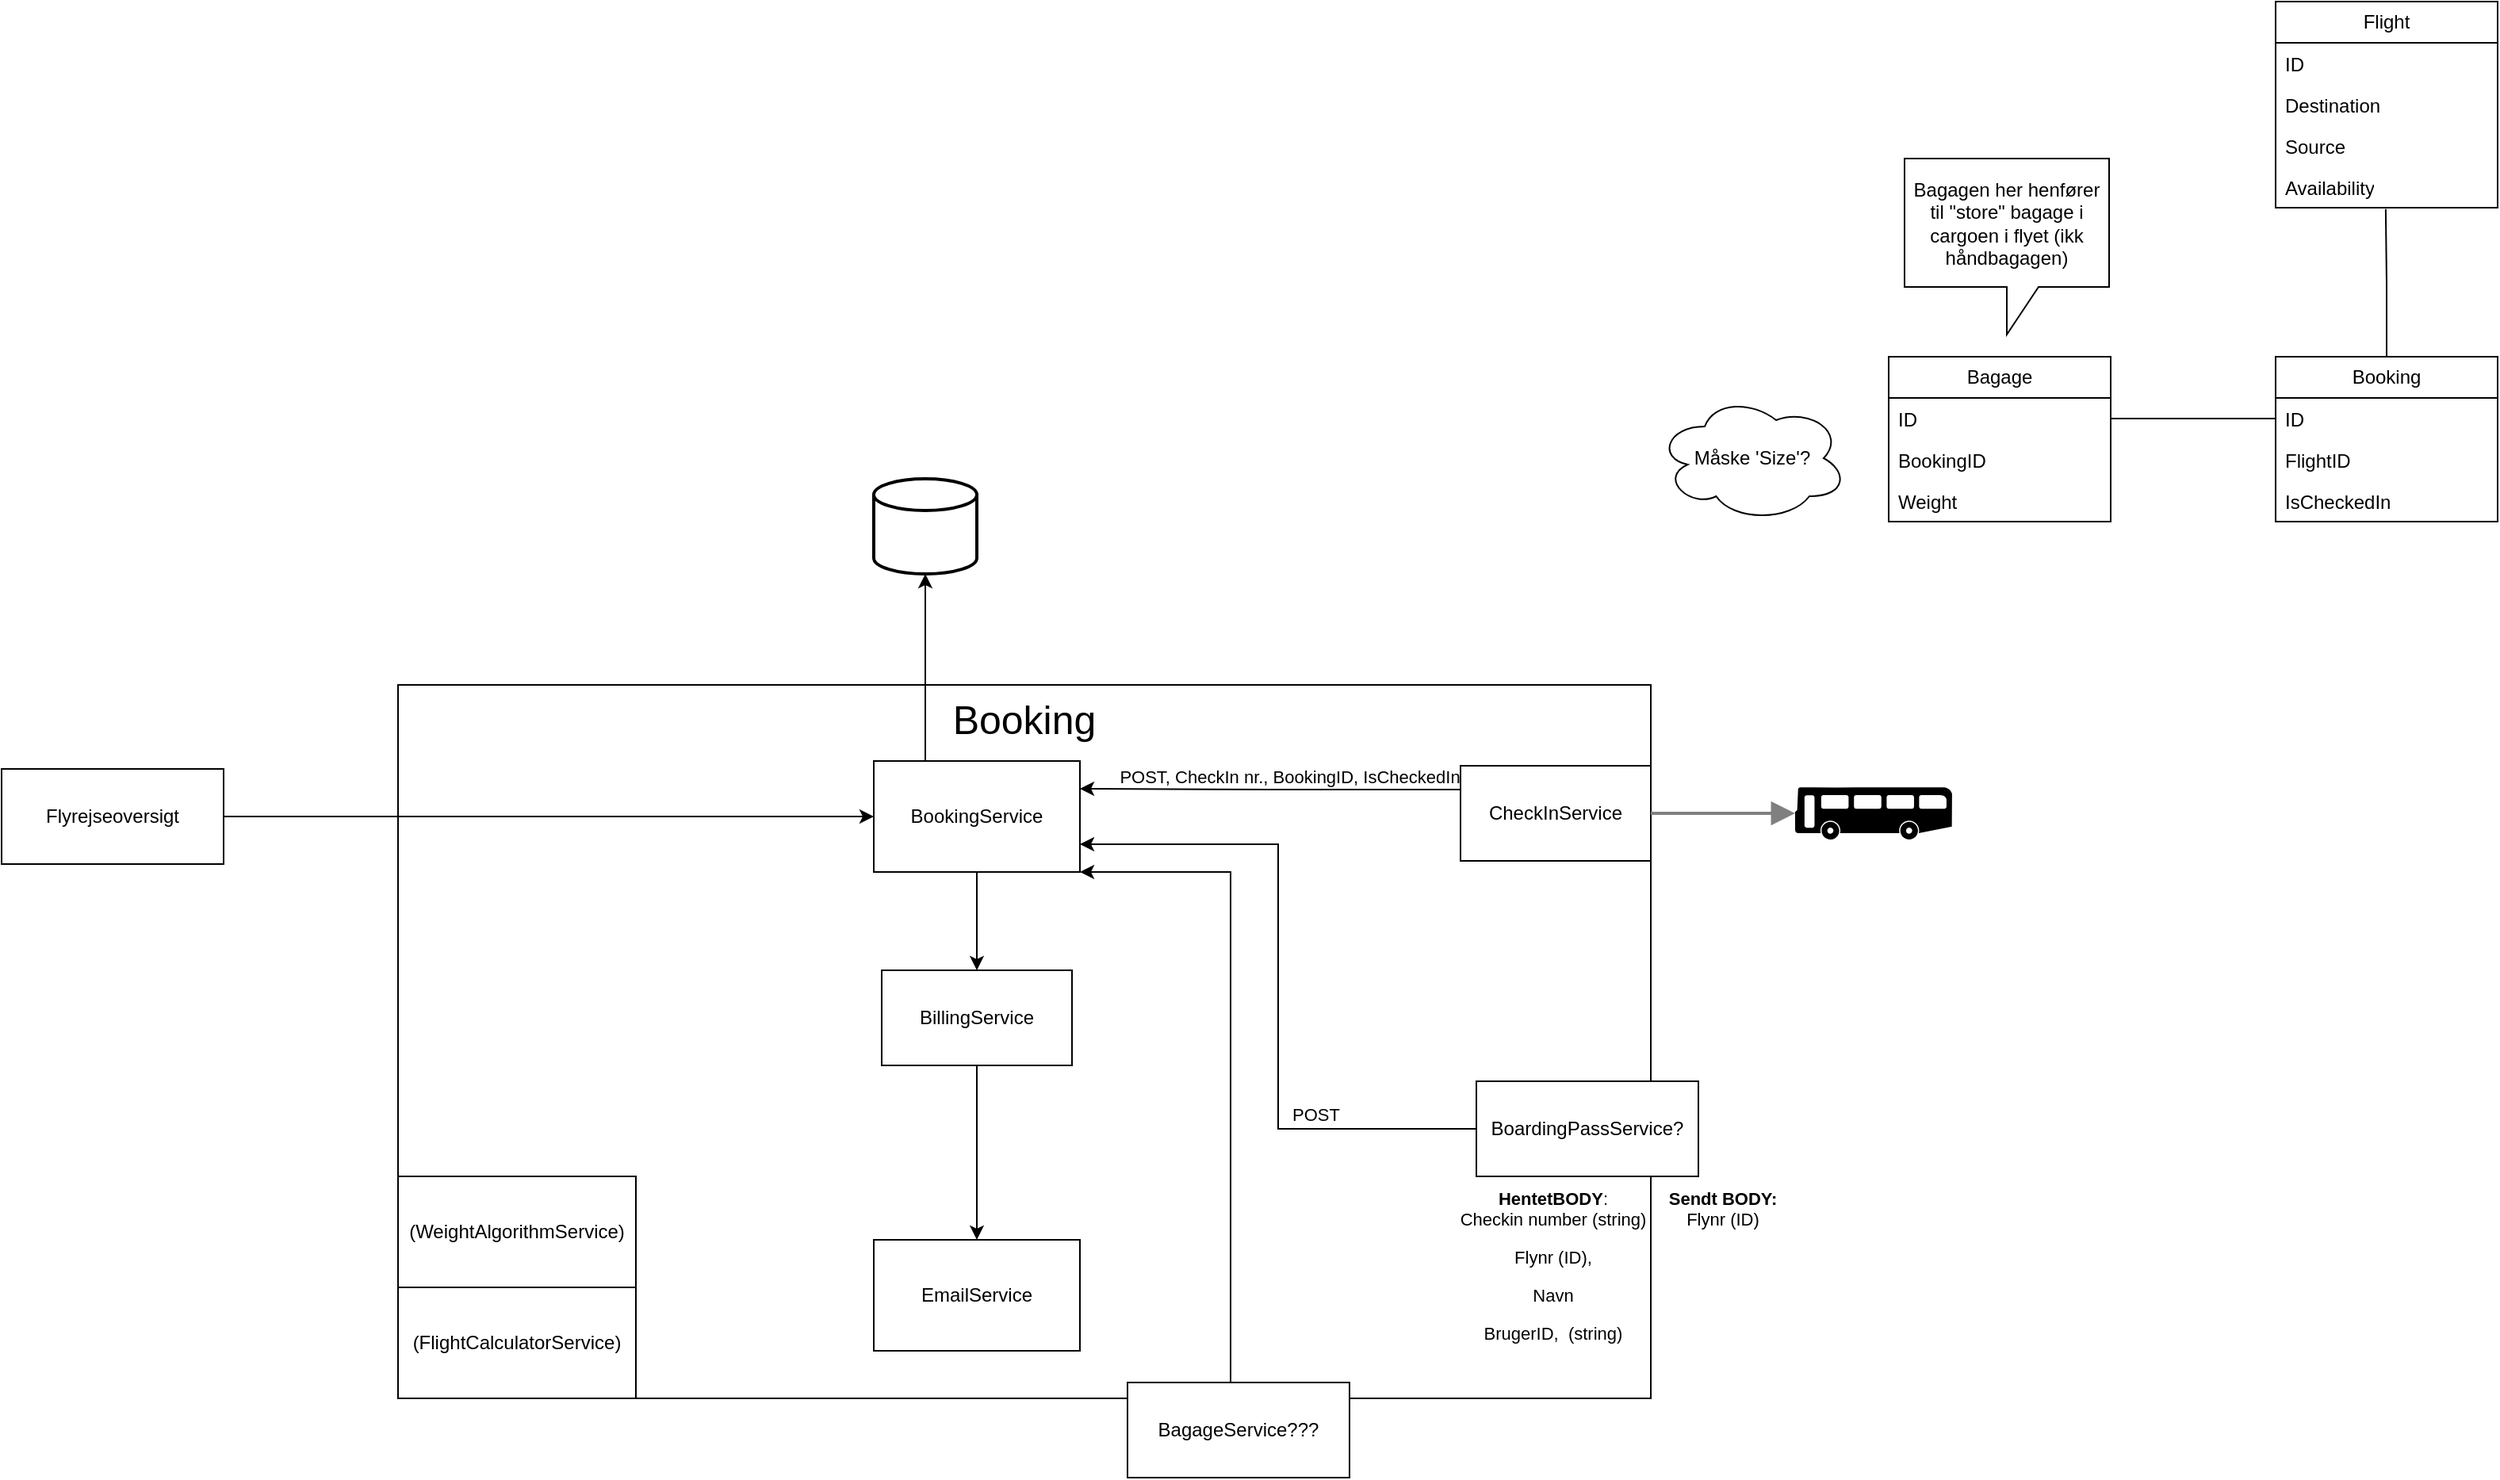 <mxfile version="21.7.2" type="google">
  <diagram name="Page-1" id="XJoasyORJHsuZKotQ6yW">
    <mxGraphModel grid="0" page="0" gridSize="10" guides="1" tooltips="1" connect="1" arrows="1" fold="1" pageScale="1" pageWidth="850" pageHeight="1100" math="0" shadow="0">
      <root>
        <mxCell id="0" />
        <mxCell id="1" parent="0" />
        <mxCell id="w0umW30da6x2Pr5-Im3T-1" value="&lt;font style=&quot;font-size: 25px;&quot;&gt;Booking&lt;/font&gt;" style="rounded=0;whiteSpace=wrap;html=1;verticalAlign=top;" vertex="1" parent="1">
          <mxGeometry x="-80" y="290" width="790" height="450" as="geometry" />
        </mxCell>
        <mxCell id="w0umW30da6x2Pr5-Im3T-5" value="EmailService" style="rounded=0;whiteSpace=wrap;html=1;" vertex="1" parent="1">
          <mxGeometry x="220" y="640" width="130" height="70" as="geometry" />
        </mxCell>
        <mxCell id="w0umW30da6x2Pr5-Im3T-24" style="edgeStyle=orthogonalEdgeStyle;rounded=0;orthogonalLoop=1;jettySize=auto;html=1;exitX=0.5;exitY=1;exitDx=0;exitDy=0;" edge="1" parent="1" source="w0umW30da6x2Pr5-Im3T-6" target="w0umW30da6x2Pr5-Im3T-5">
          <mxGeometry relative="1" as="geometry" />
        </mxCell>
        <mxCell id="w0umW30da6x2Pr5-Im3T-6" value="BillingService" style="rounded=0;whiteSpace=wrap;html=1;" vertex="1" parent="1">
          <mxGeometry x="225" y="470" width="120" height="60" as="geometry" />
        </mxCell>
        <mxCell id="w0umW30da6x2Pr5-Im3T-26" style="edgeStyle=orthogonalEdgeStyle;rounded=0;orthogonalLoop=1;jettySize=auto;html=1;exitX=0.25;exitY=0;exitDx=0;exitDy=0;entryX=1;entryY=1;entryDx=0;entryDy=0;" edge="1" parent="1" source="w0umW30da6x2Pr5-Im3T-8" target="w0umW30da6x2Pr5-Im3T-13">
          <mxGeometry relative="1" as="geometry">
            <Array as="points">
              <mxPoint x="445" y="730" />
              <mxPoint x="445" y="408" />
            </Array>
          </mxGeometry>
        </mxCell>
        <mxCell id="w0umW30da6x2Pr5-Im3T-8" value="BagageService???" style="rounded=0;whiteSpace=wrap;html=1;" vertex="1" parent="1">
          <mxGeometry x="380" y="730" width="140" height="60" as="geometry" />
        </mxCell>
        <mxCell id="w0umW30da6x2Pr5-Im3T-25" style="edgeStyle=orthogonalEdgeStyle;rounded=0;orthogonalLoop=1;jettySize=auto;html=1;exitX=0;exitY=0.5;exitDx=0;exitDy=0;entryX=1;entryY=0.75;entryDx=0;entryDy=0;" edge="1" parent="1" source="w0umW30da6x2Pr5-Im3T-10" target="w0umW30da6x2Pr5-Im3T-13">
          <mxGeometry relative="1" as="geometry" />
        </mxCell>
        <mxCell id="KiG5hHIOfDI6Cgn-yRzu-3" value="POST&amp;nbsp;" style="edgeLabel;html=1;align=center;verticalAlign=middle;resizable=0;points=[];" connectable="0" vertex="1" parent="w0umW30da6x2Pr5-Im3T-25">
          <mxGeometry x="-0.797" y="-1" relative="1" as="geometry">
            <mxPoint x="-57" y="-8" as="offset" />
          </mxGeometry>
        </mxCell>
        <mxCell id="w0umW30da6x2Pr5-Im3T-10" value="BoardingPassService?" style="rounded=0;whiteSpace=wrap;html=1;" vertex="1" parent="1">
          <mxGeometry x="600" y="540" width="140" height="60" as="geometry" />
        </mxCell>
        <mxCell id="w0umW30da6x2Pr5-Im3T-16" style="edgeStyle=orthogonalEdgeStyle;rounded=0;orthogonalLoop=1;jettySize=auto;html=1;exitX=1;exitY=0.5;exitDx=0;exitDy=0;entryX=0;entryY=0.5;entryDx=0;entryDy=0;" edge="1" parent="1" source="w0umW30da6x2Pr5-Im3T-11" target="w0umW30da6x2Pr5-Im3T-13">
          <mxGeometry relative="1" as="geometry" />
        </mxCell>
        <mxCell id="w0umW30da6x2Pr5-Im3T-11" value="Flyrejseoversigt" style="rounded=0;whiteSpace=wrap;html=1;" vertex="1" parent="1">
          <mxGeometry x="-330" y="343" width="140" height="60" as="geometry" />
        </mxCell>
        <mxCell id="w0umW30da6x2Pr5-Im3T-18" style="edgeStyle=orthogonalEdgeStyle;rounded=0;orthogonalLoop=1;jettySize=auto;html=1;exitX=0.5;exitY=1;exitDx=0;exitDy=0;" edge="1" parent="1" source="w0umW30da6x2Pr5-Im3T-13" target="w0umW30da6x2Pr5-Im3T-6">
          <mxGeometry relative="1" as="geometry" />
        </mxCell>
        <mxCell id="w0umW30da6x2Pr5-Im3T-21" style="edgeStyle=orthogonalEdgeStyle;rounded=0;orthogonalLoop=1;jettySize=auto;html=1;exitX=0.25;exitY=0;exitDx=0;exitDy=0;" edge="1" parent="1" source="w0umW30da6x2Pr5-Im3T-13" target="w0umW30da6x2Pr5-Im3T-20">
          <mxGeometry relative="1" as="geometry" />
        </mxCell>
        <mxCell id="w0umW30da6x2Pr5-Im3T-13" value="BookingService" style="rounded=0;whiteSpace=wrap;html=1;" vertex="1" parent="1">
          <mxGeometry x="220" y="338" width="130" height="70" as="geometry" />
        </mxCell>
        <mxCell id="w0umW30da6x2Pr5-Im3T-14" value="(WeightAlgorithmService)" style="rounded=0;whiteSpace=wrap;html=1;" vertex="1" parent="1">
          <mxGeometry x="-80" y="600" width="150" height="70" as="geometry" />
        </mxCell>
        <mxCell id="w0umW30da6x2Pr5-Im3T-15" value="(FlightCalculatorService)" style="rounded=0;whiteSpace=wrap;html=1;" vertex="1" parent="1">
          <mxGeometry x="-80" y="670" width="150" height="70" as="geometry" />
        </mxCell>
        <mxCell id="w0umW30da6x2Pr5-Im3T-19" style="edgeStyle=orthogonalEdgeStyle;rounded=0;orthogonalLoop=1;jettySize=auto;html=1;exitX=0;exitY=0.25;exitDx=0;exitDy=0;entryX=1;entryY=0.25;entryDx=0;entryDy=0;" edge="1" parent="1" source="w0umW30da6x2Pr5-Im3T-17" target="w0umW30da6x2Pr5-Im3T-13">
          <mxGeometry relative="1" as="geometry" />
        </mxCell>
        <mxCell id="w0umW30da6x2Pr5-Im3T-22" value="POST, CheckIn nr., BookingID, IsCheckedIn" style="edgeLabel;html=1;align=center;verticalAlign=middle;resizable=0;points=[];" connectable="0" vertex="1" parent="w0umW30da6x2Pr5-Im3T-19">
          <mxGeometry x="0.221" y="-1" relative="1" as="geometry">
            <mxPoint x="38" y="-7" as="offset" />
          </mxGeometry>
        </mxCell>
        <mxCell id="w0umW30da6x2Pr5-Im3T-17" value="CheckInService" style="rounded=0;whiteSpace=wrap;html=1;" vertex="1" parent="1">
          <mxGeometry x="590" y="341" width="120" height="60" as="geometry" />
        </mxCell>
        <mxCell id="w0umW30da6x2Pr5-Im3T-20" value="" style="strokeWidth=2;html=1;shape=mxgraph.flowchart.database;whiteSpace=wrap;" vertex="1" parent="1">
          <mxGeometry x="220" y="160" width="65" height="60" as="geometry" />
        </mxCell>
        <mxCell id="w0umW30da6x2Pr5-Im3T-31" value="" style="edgeStyle=none;html=1;strokeColor=#808080;endArrow=block;endSize=10;dashed=0;verticalAlign=bottom;strokeWidth=2;rounded=0;exitX=1;exitY=0.5;exitDx=0;exitDy=0;entryX=0;entryY=0.5;entryDx=0;entryDy=0;entryPerimeter=0;" edge="1" parent="1" source="w0umW30da6x2Pr5-Im3T-17" target="c2eeLxNR3pbSf6gZwBhC-3">
          <mxGeometry width="160" relative="1" as="geometry">
            <mxPoint x="715" y="370" as="sourcePoint" />
            <mxPoint x="800" y="370" as="targetPoint" />
          </mxGeometry>
        </mxCell>
        <mxCell id="c2eeLxNR3pbSf6gZwBhC-3" value="" style="shape=mxgraph.signs.transportation.bus_3;html=1;pointerEvents=1;fillColor=#000000;strokeColor=none;verticalLabelPosition=bottom;verticalAlign=top;align=center;" vertex="1" parent="1">
          <mxGeometry x="801" y="354.5" width="99" height="33" as="geometry" />
        </mxCell>
        <mxCell id="KiG5hHIOfDI6Cgn-yRzu-4" value="&lt;b&gt;Sendt BODY:&lt;/b&gt;&lt;br&gt;&lt;p style=&quot;line-height:1.38;margin-top:0pt;margin-bottom:0pt;&quot; dir=&quot;ltr&quot;&gt;&lt;/p&gt;&lt;p style=&quot;line-height:1.38;margin-top:0pt;margin-bottom:0pt;&quot; dir=&quot;ltr&quot;&gt;&lt;/p&gt;&lt;p style=&quot;line-height:1.38;margin-top:0pt;margin-bottom:0pt;&quot; dir=&quot;ltr&quot;&gt;&lt;/p&gt;&lt;p style=&quot;line-height:1.38;margin-top:0pt;margin-bottom:0pt;&quot; dir=&quot;ltr&quot;&gt;&lt;/p&gt;&lt;div&gt;&lt;/div&gt;&lt;span style=&quot;font-variant-numeric: normal; font-variant-east-asian: normal; font-variant-alternates: normal; font-variant-position: normal; vertical-align: baseline;&quot;&gt;Flynr (ID)&lt;/span&gt;&lt;br&gt;&lt;p&gt;&lt;/p&gt;" style="edgeLabel;html=1;align=center;verticalAlign=middle;resizable=0;points=[];" connectable="0" vertex="1" parent="1">
          <mxGeometry x="749.002" y="620" as="geometry">
            <mxPoint x="6" y="6" as="offset" />
          </mxGeometry>
        </mxCell>
        <mxCell id="KiG5hHIOfDI6Cgn-yRzu-6" value="&lt;b&gt;HentetBODY&lt;/b&gt;:&lt;br&gt;&lt;p style=&quot;line-height:1.38;margin-top:0pt;margin-bottom:0pt;&quot; dir=&quot;ltr&quot;&gt;&lt;/p&gt;&lt;p style=&quot;line-height:1.38;margin-top:0pt;margin-bottom:0pt;&quot; dir=&quot;ltr&quot;&gt;&lt;/p&gt;&lt;p style=&quot;line-height:1.38;margin-top:0pt;margin-bottom:0pt;&quot; dir=&quot;ltr&quot;&gt;&lt;/p&gt;&lt;p style=&quot;line-height:1.38;margin-top:0pt;margin-bottom:0pt;&quot; dir=&quot;ltr&quot;&gt;&lt;/p&gt;&lt;div&gt;&lt;/div&gt;&lt;span style=&quot;font-variant-numeric: normal; font-variant-east-asian: normal; font-variant-alternates: normal; font-variant-position: normal; vertical-align: baseline;&quot;&gt;Checkin number (string)&lt;/span&gt;&lt;p&gt;&lt;/p&gt;&lt;span style=&quot;font-variant-numeric: normal; font-variant-east-asian: normal; font-variant-alternates: normal; font-variant-position: normal; vertical-align: baseline;&quot;&gt;Flynr (ID),&lt;/span&gt;&lt;p&gt;&lt;/p&gt;&lt;span style=&quot;font-variant-numeric: normal; font-variant-east-asian: normal; font-variant-alternates: normal; font-variant-position: normal; vertical-align: baseline;&quot;&gt;Navn&lt;/span&gt;&lt;p&gt;&lt;/p&gt;&lt;span style=&quot;font-variant-numeric: normal; font-variant-east-asian: normal; font-variant-alternates: normal; font-variant-position: normal; vertical-align: baseline;&quot;&gt;BrugerID,&amp;nbsp; (string)&lt;/span&gt;&lt;p&gt;&lt;/p&gt;" style="edgeLabel;html=1;align=center;verticalAlign=middle;resizable=0;points=[];" connectable="0" vertex="1" parent="1">
          <mxGeometry x="642.002" y="656" as="geometry">
            <mxPoint x="6" y="6" as="offset" />
          </mxGeometry>
        </mxCell>
        <mxCell id="KiG5hHIOfDI6Cgn-yRzu-9" value="Booking" style="swimlane;fontStyle=0;childLayout=stackLayout;horizontal=1;startSize=26;fillColor=none;horizontalStack=0;resizeParent=1;resizeParentMax=0;resizeLast=0;collapsible=1;marginBottom=0;whiteSpace=wrap;html=1;" vertex="1" parent="1">
          <mxGeometry x="1104" y="83" width="140" height="104" as="geometry" />
        </mxCell>
        <mxCell id="KiG5hHIOfDI6Cgn-yRzu-10" value="ID" style="text;strokeColor=none;fillColor=none;align=left;verticalAlign=top;spacingLeft=4;spacingRight=4;overflow=hidden;rotatable=0;points=[[0,0.5],[1,0.5]];portConstraint=eastwest;whiteSpace=wrap;html=1;" vertex="1" parent="KiG5hHIOfDI6Cgn-yRzu-9">
          <mxGeometry y="26" width="140" height="26" as="geometry" />
        </mxCell>
        <mxCell id="KiG5hHIOfDI6Cgn-yRzu-12" value="FlightID" style="text;strokeColor=none;fillColor=none;align=left;verticalAlign=top;spacingLeft=4;spacingRight=4;overflow=hidden;rotatable=0;points=[[0,0.5],[1,0.5]];portConstraint=eastwest;whiteSpace=wrap;html=1;" vertex="1" parent="KiG5hHIOfDI6Cgn-yRzu-9">
          <mxGeometry y="52" width="140" height="26" as="geometry" />
        </mxCell>
        <mxCell id="KiG5hHIOfDI6Cgn-yRzu-39" value="IsCheckedIn" style="text;strokeColor=none;fillColor=none;align=left;verticalAlign=top;spacingLeft=4;spacingRight=4;overflow=hidden;rotatable=0;points=[[0,0.5],[1,0.5]];portConstraint=eastwest;whiteSpace=wrap;html=1;" vertex="1" parent="KiG5hHIOfDI6Cgn-yRzu-9">
          <mxGeometry y="78" width="140" height="26" as="geometry" />
        </mxCell>
        <mxCell id="KiG5hHIOfDI6Cgn-yRzu-26" value="Bagage" style="swimlane;fontStyle=0;childLayout=stackLayout;horizontal=1;startSize=26;fillColor=none;horizontalStack=0;resizeParent=1;resizeParentMax=0;resizeLast=0;collapsible=1;marginBottom=0;whiteSpace=wrap;html=1;" vertex="1" parent="1">
          <mxGeometry x="860" y="83" width="140" height="104" as="geometry" />
        </mxCell>
        <mxCell id="KiG5hHIOfDI6Cgn-yRzu-27" value="ID" style="text;strokeColor=none;fillColor=none;align=left;verticalAlign=top;spacingLeft=4;spacingRight=4;overflow=hidden;rotatable=0;points=[[0,0.5],[1,0.5]];portConstraint=eastwest;whiteSpace=wrap;html=1;" vertex="1" parent="KiG5hHIOfDI6Cgn-yRzu-26">
          <mxGeometry y="26" width="140" height="26" as="geometry" />
        </mxCell>
        <mxCell id="hlcLb8Q9YG_8XtZtlHrK-2" value="BookingID" style="text;strokeColor=none;fillColor=none;align=left;verticalAlign=top;spacingLeft=4;spacingRight=4;overflow=hidden;rotatable=0;points=[[0,0.5],[1,0.5]];portConstraint=eastwest;whiteSpace=wrap;html=1;" vertex="1" parent="KiG5hHIOfDI6Cgn-yRzu-26">
          <mxGeometry y="52" width="140" height="26" as="geometry" />
        </mxCell>
        <mxCell id="KiG5hHIOfDI6Cgn-yRzu-38" value="Weight" style="text;strokeColor=none;fillColor=none;align=left;verticalAlign=top;spacingLeft=4;spacingRight=4;overflow=hidden;rotatable=0;points=[[0,0.5],[1,0.5]];portConstraint=eastwest;whiteSpace=wrap;html=1;" vertex="1" parent="KiG5hHIOfDI6Cgn-yRzu-26">
          <mxGeometry y="78" width="140" height="26" as="geometry" />
        </mxCell>
        <mxCell id="KiG5hHIOfDI6Cgn-yRzu-30" value="Flight" style="swimlane;fontStyle=0;childLayout=stackLayout;horizontal=1;startSize=26;fillColor=none;horizontalStack=0;resizeParent=1;resizeParentMax=0;resizeLast=0;collapsible=1;marginBottom=0;whiteSpace=wrap;html=1;" vertex="1" parent="1">
          <mxGeometry x="1104" y="-141" width="140" height="130" as="geometry" />
        </mxCell>
        <mxCell id="KiG5hHIOfDI6Cgn-yRzu-31" value="ID" style="text;strokeColor=none;fillColor=none;align=left;verticalAlign=top;spacingLeft=4;spacingRight=4;overflow=hidden;rotatable=0;points=[[0,0.5],[1,0.5]];portConstraint=eastwest;whiteSpace=wrap;html=1;" vertex="1" parent="KiG5hHIOfDI6Cgn-yRzu-30">
          <mxGeometry y="26" width="140" height="26" as="geometry" />
        </mxCell>
        <mxCell id="KiG5hHIOfDI6Cgn-yRzu-33" value="Destination" style="text;strokeColor=none;fillColor=none;align=left;verticalAlign=top;spacingLeft=4;spacingRight=4;overflow=hidden;rotatable=0;points=[[0,0.5],[1,0.5]];portConstraint=eastwest;whiteSpace=wrap;html=1;" vertex="1" parent="KiG5hHIOfDI6Cgn-yRzu-30">
          <mxGeometry y="52" width="140" height="26" as="geometry" />
        </mxCell>
        <mxCell id="KiG5hHIOfDI6Cgn-yRzu-35" value="Source" style="text;strokeColor=none;fillColor=none;align=left;verticalAlign=top;spacingLeft=4;spacingRight=4;overflow=hidden;rotatable=0;points=[[0,0.5],[1,0.5]];portConstraint=eastwest;whiteSpace=wrap;html=1;" vertex="1" parent="KiG5hHIOfDI6Cgn-yRzu-30">
          <mxGeometry y="78" width="140" height="26" as="geometry" />
        </mxCell>
        <mxCell id="KiG5hHIOfDI6Cgn-yRzu-32" value="Availability" style="text;strokeColor=none;fillColor=none;align=left;verticalAlign=top;spacingLeft=4;spacingRight=4;overflow=hidden;rotatable=0;points=[[0,0.5],[1,0.5]];portConstraint=eastwest;whiteSpace=wrap;html=1;" vertex="1" parent="KiG5hHIOfDI6Cgn-yRzu-30">
          <mxGeometry y="104" width="140" height="26" as="geometry" />
        </mxCell>
        <mxCell id="KiG5hHIOfDI6Cgn-yRzu-36" style="edgeStyle=orthogonalEdgeStyle;rounded=0;orthogonalLoop=1;jettySize=auto;html=1;exitX=1;exitY=0.5;exitDx=0;exitDy=0;endArrow=none;endFill=0;" edge="1" parent="1" source="KiG5hHIOfDI6Cgn-yRzu-27" target="KiG5hHIOfDI6Cgn-yRzu-10">
          <mxGeometry relative="1" as="geometry" />
        </mxCell>
        <mxCell id="KiG5hHIOfDI6Cgn-yRzu-37" style="edgeStyle=orthogonalEdgeStyle;rounded=0;orthogonalLoop=1;jettySize=auto;html=1;exitX=0.5;exitY=0;exitDx=0;exitDy=0;entryX=0.496;entryY=1.035;entryDx=0;entryDy=0;entryPerimeter=0;endArrow=none;endFill=0;" edge="1" parent="1" source="KiG5hHIOfDI6Cgn-yRzu-9" target="KiG5hHIOfDI6Cgn-yRzu-32">
          <mxGeometry relative="1" as="geometry" />
        </mxCell>
        <mxCell id="hlcLb8Q9YG_8XtZtlHrK-3" value="Måske &#39;Size&#39;?" style="ellipse;shape=cloud;whiteSpace=wrap;html=1;rotation=0;" vertex="1" parent="1">
          <mxGeometry x="714" y="107" width="120" height="80" as="geometry" />
        </mxCell>
        <mxCell id="hlcLb8Q9YG_8XtZtlHrK-4" value="Bagagen her henfører til &quot;store&quot; bagage i cargoen i flyet (ikk håndbagagen)" style="shape=callout;whiteSpace=wrap;html=1;perimeter=calloutPerimeter;" vertex="1" parent="1">
          <mxGeometry x="870" y="-42" width="129" height="111" as="geometry" />
        </mxCell>
      </root>
    </mxGraphModel>
  </diagram>
</mxfile>
